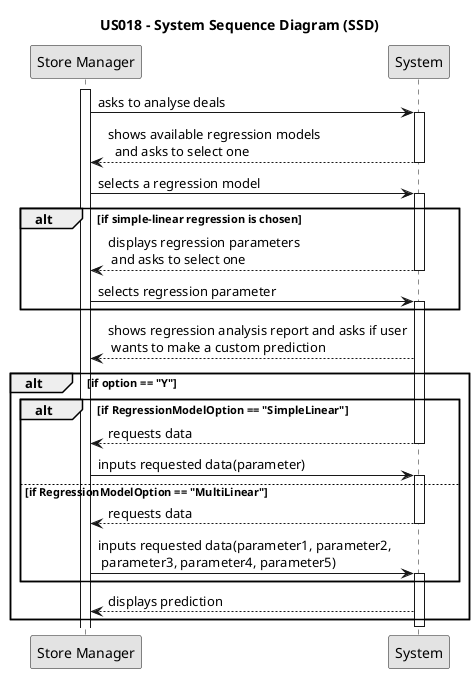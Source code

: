 @startuml
skinparam monochrome true
skinparam packageStyle rectangle
skinparam shadowing false

title US018 - System Sequence Diagram (SSD)


participant "Store Manager" as actor
participant "System" as System

activate actor

actor -> System : asks to analyse deals
activate System
System --> actor : shows available regression models \n  and asks to select one
deactivate System
actor -> System : selects a regression model
activate System

alt if simple-linear regression is chosen
System --> actor : displays regression parameters \n and asks to select one
deactivate System
actor -> System : selects regression parameter
activate System
end

System --> actor : shows regression analysis report and asks if user\n wants to make a custom prediction
alt if option == "Y"
    alt if RegressionModelOption == "SimpleLinear"
    System --> actor : requests data
            deactivate System
            actor -> System : inputs requested data(parameter)
            activate System

    else if RegressionModelOption == "MultiLinear"
             System --> actor : requests data
                     deactivate System
                     actor -> System : inputs requested data(parameter1, parameter2,\n parameter3, parameter4, parameter5)
                     activate System
    end
                System --> actor : displays prediction

end
deactivate System

@enduml